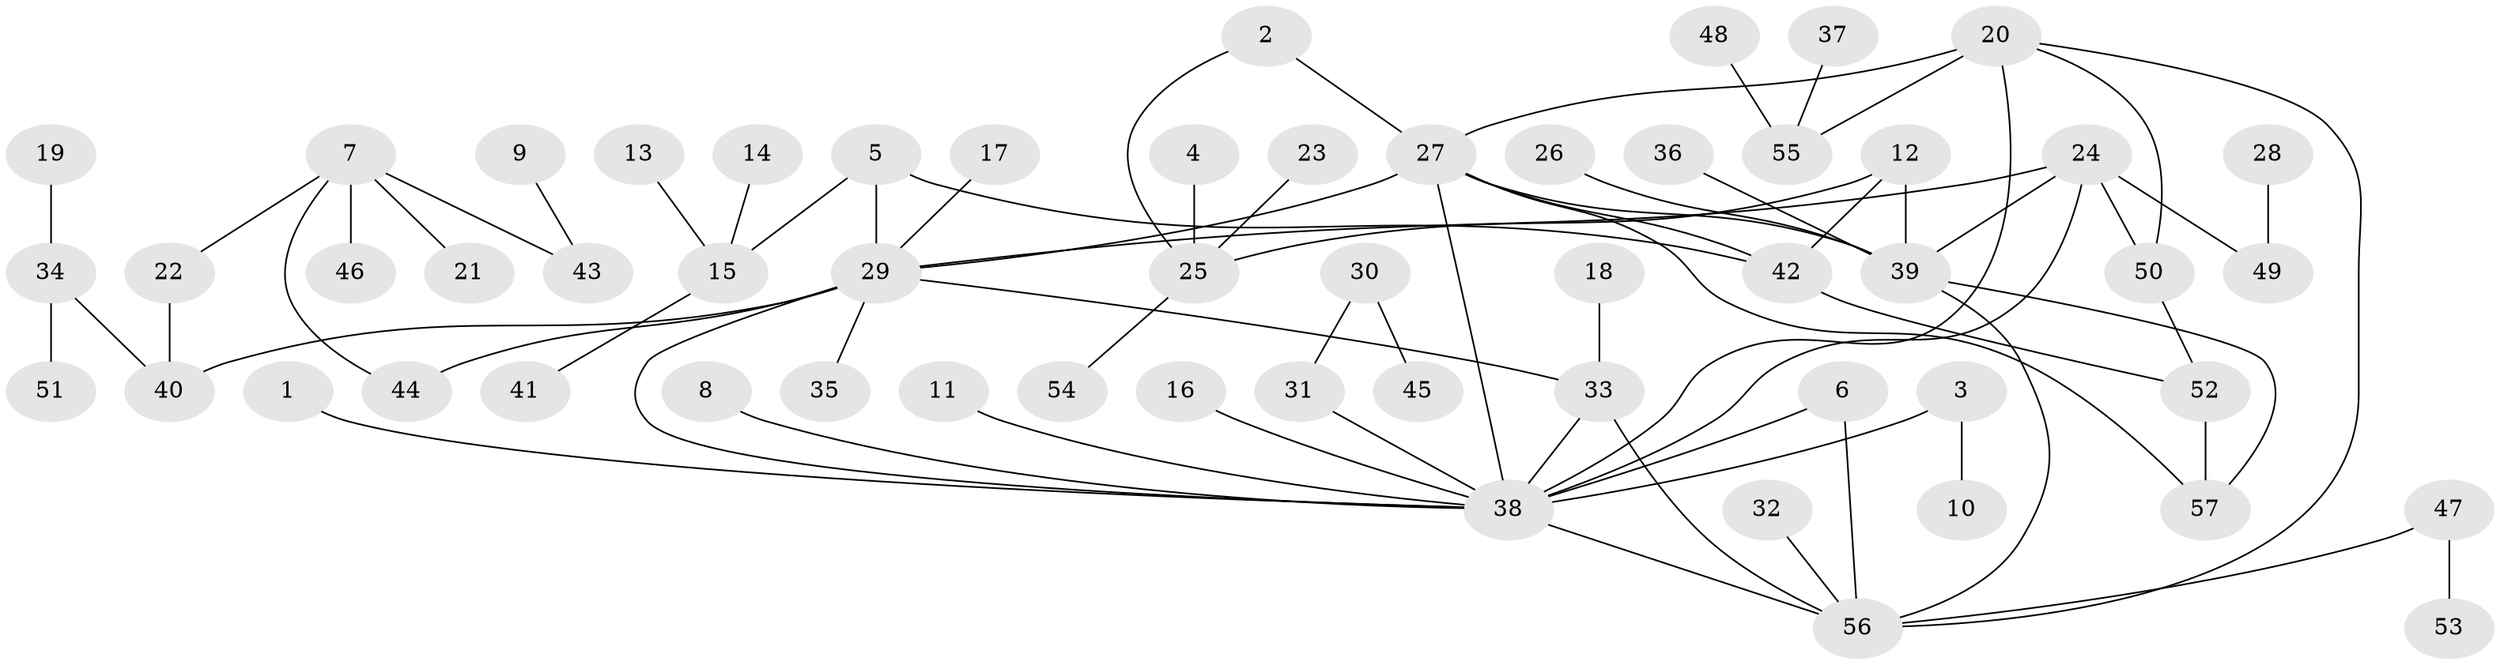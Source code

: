 // original degree distribution, {17: 0.008771929824561403, 11: 0.008771929824561403, 7: 0.008771929824561403, 5: 0.03508771929824561, 4: 0.07894736842105263, 10: 0.02631578947368421, 1: 0.5175438596491229, 2: 0.22807017543859648, 6: 0.017543859649122806, 3: 0.07017543859649122}
// Generated by graph-tools (version 1.1) at 2025/01/03/09/25 03:01:51]
// undirected, 57 vertices, 73 edges
graph export_dot {
graph [start="1"]
  node [color=gray90,style=filled];
  1;
  2;
  3;
  4;
  5;
  6;
  7;
  8;
  9;
  10;
  11;
  12;
  13;
  14;
  15;
  16;
  17;
  18;
  19;
  20;
  21;
  22;
  23;
  24;
  25;
  26;
  27;
  28;
  29;
  30;
  31;
  32;
  33;
  34;
  35;
  36;
  37;
  38;
  39;
  40;
  41;
  42;
  43;
  44;
  45;
  46;
  47;
  48;
  49;
  50;
  51;
  52;
  53;
  54;
  55;
  56;
  57;
  1 -- 38 [weight=1.0];
  2 -- 25 [weight=1.0];
  2 -- 27 [weight=1.0];
  3 -- 10 [weight=1.0];
  3 -- 38 [weight=1.0];
  4 -- 25 [weight=1.0];
  5 -- 15 [weight=1.0];
  5 -- 29 [weight=1.0];
  5 -- 42 [weight=1.0];
  6 -- 38 [weight=1.0];
  6 -- 56 [weight=1.0];
  7 -- 21 [weight=1.0];
  7 -- 22 [weight=1.0];
  7 -- 43 [weight=1.0];
  7 -- 44 [weight=1.0];
  7 -- 46 [weight=1.0];
  8 -- 38 [weight=1.0];
  9 -- 43 [weight=1.0];
  11 -- 38 [weight=1.0];
  12 -- 25 [weight=1.0];
  12 -- 39 [weight=1.0];
  12 -- 42 [weight=1.0];
  13 -- 15 [weight=1.0];
  14 -- 15 [weight=1.0];
  15 -- 41 [weight=1.0];
  16 -- 38 [weight=1.0];
  17 -- 29 [weight=1.0];
  18 -- 33 [weight=1.0];
  19 -- 34 [weight=1.0];
  20 -- 27 [weight=1.0];
  20 -- 38 [weight=1.0];
  20 -- 50 [weight=1.0];
  20 -- 55 [weight=1.0];
  20 -- 56 [weight=1.0];
  22 -- 40 [weight=1.0];
  23 -- 25 [weight=1.0];
  24 -- 29 [weight=1.0];
  24 -- 38 [weight=1.0];
  24 -- 39 [weight=1.0];
  24 -- 49 [weight=1.0];
  24 -- 50 [weight=1.0];
  25 -- 54 [weight=1.0];
  26 -- 39 [weight=1.0];
  27 -- 29 [weight=1.0];
  27 -- 38 [weight=1.0];
  27 -- 39 [weight=1.0];
  27 -- 42 [weight=1.0];
  27 -- 57 [weight=2.0];
  28 -- 49 [weight=1.0];
  29 -- 33 [weight=1.0];
  29 -- 35 [weight=1.0];
  29 -- 38 [weight=1.0];
  29 -- 40 [weight=1.0];
  29 -- 44 [weight=1.0];
  30 -- 31 [weight=1.0];
  30 -- 45 [weight=1.0];
  31 -- 38 [weight=1.0];
  32 -- 56 [weight=1.0];
  33 -- 38 [weight=1.0];
  33 -- 56 [weight=1.0];
  34 -- 40 [weight=1.0];
  34 -- 51 [weight=1.0];
  36 -- 39 [weight=1.0];
  37 -- 55 [weight=1.0];
  38 -- 56 [weight=1.0];
  39 -- 56 [weight=1.0];
  39 -- 57 [weight=1.0];
  42 -- 52 [weight=1.0];
  47 -- 53 [weight=1.0];
  47 -- 56 [weight=1.0];
  48 -- 55 [weight=1.0];
  50 -- 52 [weight=1.0];
  52 -- 57 [weight=1.0];
}
